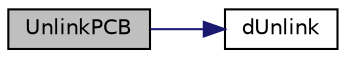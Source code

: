 digraph "UnlinkPCB"
{
 // LATEX_PDF_SIZE
  edge [fontname="Helvetica",fontsize="10",labelfontname="Helvetica",labelfontsize="10"];
  node [fontname="Helvetica",fontsize="10",shape=record];
  rankdir="LR";
  Node1 [label="UnlinkPCB",height=0.2,width=0.4,color="black", fillcolor="grey75", style="filled", fontcolor="black",tooltip="Unlinks PCB from its Process queue."];
  Node1 -> Node2 [color="midnightblue",fontsize="10",style="solid",fontname="Helvetica"];
  Node2 [label="dUnlink",height=0.2,width=0.4,color="black", fillcolor="white", style="filled",URL="$dlist_8c.html#a4ac5bcc32a4b91f514e4eeff11361b61",tooltip="Unlinks a node from its current list."];
}
